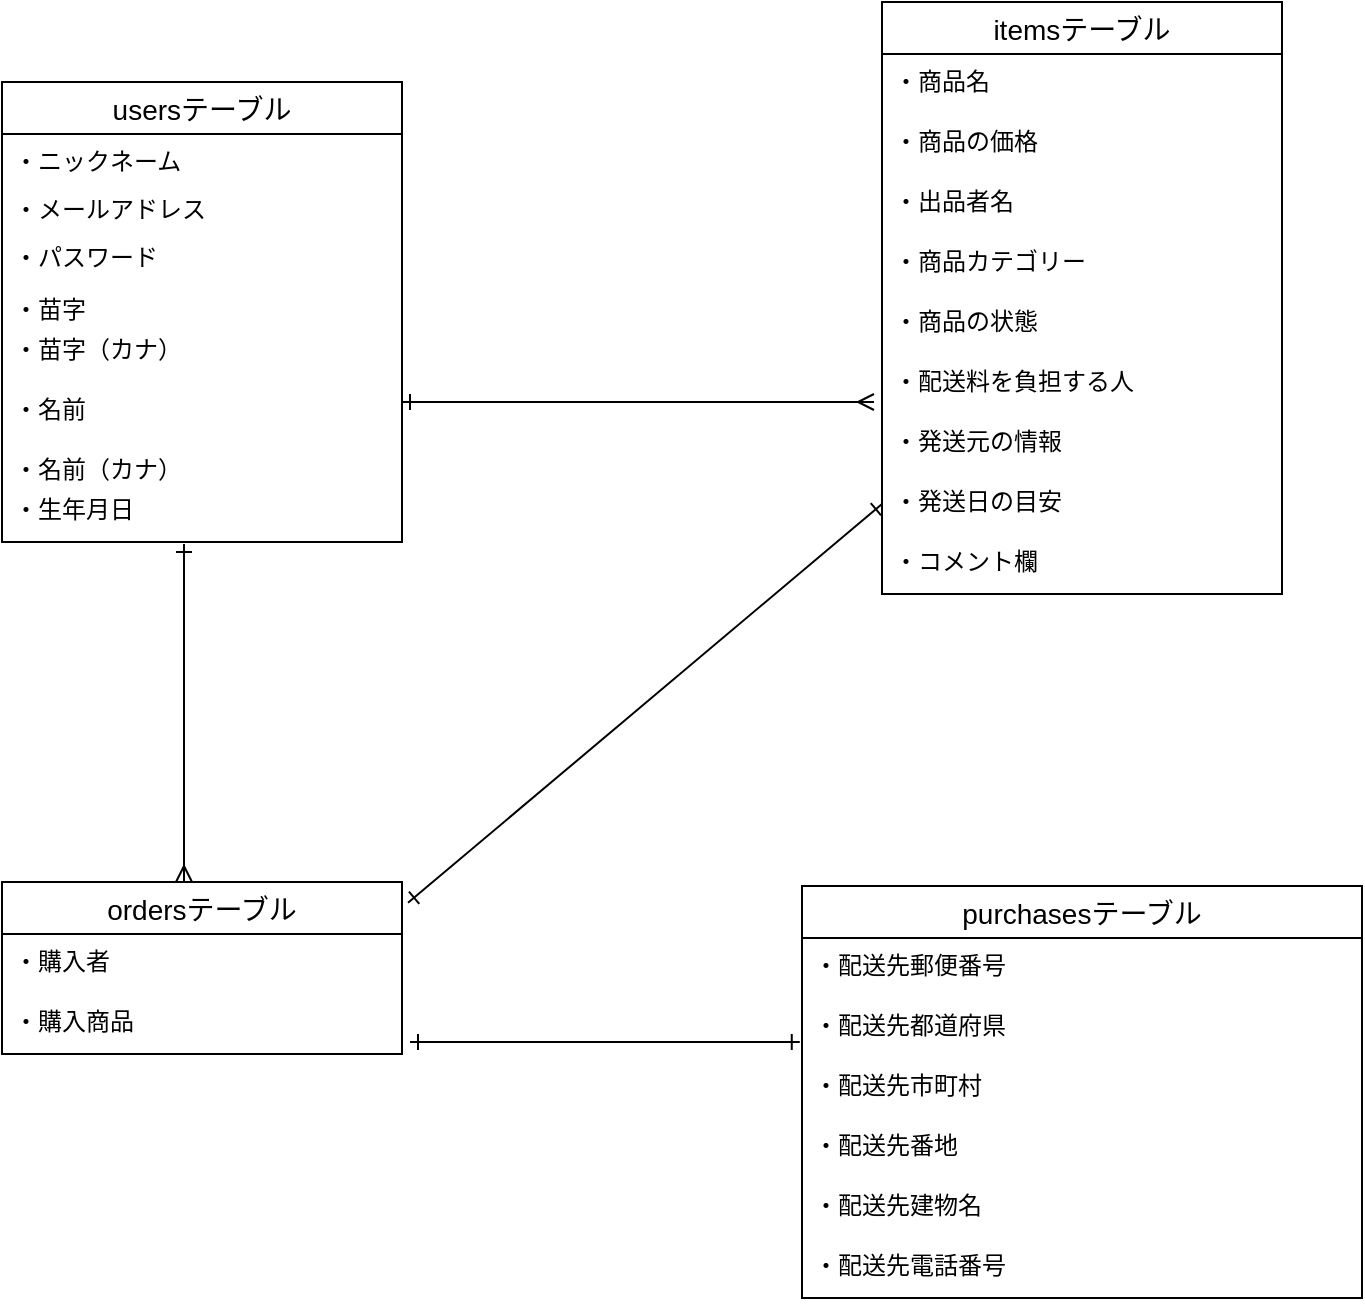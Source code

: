 <mxfile>
    <diagram id="o1sqbpjWpMMWu0M9VmNa" name="ページ1">
        <mxGraphModel dx="827" dy="726" grid="1" gridSize="10" guides="1" tooltips="1" connect="1" arrows="0" fold="1" page="1" pageScale="1" pageWidth="827" pageHeight="1169" math="0" shadow="0">
            <root>
                <mxCell id="0"/>
                <mxCell id="1" parent="0"/>
                <mxCell id="19" value="usersテーブル" style="swimlane;fontStyle=0;childLayout=stackLayout;horizontal=1;startSize=26;horizontalStack=0;resizeParent=1;resizeParentMax=0;resizeLast=0;collapsible=1;marginBottom=0;align=center;fontSize=14;" parent="1" vertex="1">
                    <mxGeometry x="40" y="80" width="200" height="230" as="geometry"/>
                </mxCell>
                <mxCell id="20" value="・ニックネーム&#10;" style="text;strokeColor=none;fillColor=none;spacingLeft=4;spacingRight=4;overflow=hidden;rotatable=0;points=[[0,0.5],[1,0.5]];portConstraint=eastwest;fontSize=12;" parent="19" vertex="1">
                    <mxGeometry y="26" width="200" height="24" as="geometry"/>
                </mxCell>
                <mxCell id="21" value="・メールアドレス&#10;" style="text;strokeColor=none;fillColor=none;spacingLeft=4;spacingRight=4;overflow=hidden;rotatable=0;points=[[0,0.5],[1,0.5]];portConstraint=eastwest;fontSize=12;" parent="19" vertex="1">
                    <mxGeometry y="50" width="200" height="24" as="geometry"/>
                </mxCell>
                <mxCell id="22" value="・パスワード" style="text;strokeColor=none;fillColor=none;spacingLeft=4;spacingRight=4;overflow=hidden;rotatable=0;points=[[0,0.5],[1,0.5]];portConstraint=eastwest;fontSize=12;" parent="19" vertex="1">
                    <mxGeometry y="74" width="200" height="26" as="geometry"/>
                </mxCell>
                <mxCell id="24" value="・苗字" style="text;strokeColor=none;fillColor=none;spacingLeft=4;spacingRight=4;overflow=hidden;rotatable=0;points=[[0,0.5],[1,0.5]];portConstraint=eastwest;fontSize=12;" parent="19" vertex="1">
                    <mxGeometry y="100" width="200" height="20" as="geometry"/>
                </mxCell>
                <mxCell id="25" value="・苗字（カナ）" style="text;strokeColor=none;fillColor=none;spacingLeft=4;spacingRight=4;overflow=hidden;rotatable=0;points=[[0,0.5],[1,0.5]];portConstraint=eastwest;fontSize=12;" parent="19" vertex="1">
                    <mxGeometry y="120" width="200" height="30" as="geometry"/>
                </mxCell>
                <mxCell id="51" value="・名前&#10;" style="text;strokeColor=none;fillColor=none;spacingLeft=4;spacingRight=4;overflow=hidden;rotatable=0;points=[[0,0.5],[1,0.5]];portConstraint=eastwest;fontSize=12;" parent="19" vertex="1">
                    <mxGeometry y="150" width="200" height="30" as="geometry"/>
                </mxCell>
                <mxCell id="77" value="・名前（カナ）" style="text;strokeColor=none;fillColor=none;spacingLeft=4;spacingRight=4;overflow=hidden;rotatable=0;points=[[0,0.5],[1,0.5]];portConstraint=eastwest;fontSize=12;" parent="19" vertex="1">
                    <mxGeometry y="180" width="200" height="20" as="geometry"/>
                </mxCell>
                <mxCell id="78" value="・生年月日&#10;" style="text;strokeColor=none;fillColor=none;spacingLeft=4;spacingRight=4;overflow=hidden;rotatable=0;points=[[0,0.5],[1,0.5]];portConstraint=eastwest;fontSize=12;" parent="19" vertex="1">
                    <mxGeometry y="200" width="200" height="30" as="geometry"/>
                </mxCell>
                <mxCell id="26" value="itemsテーブル" style="swimlane;fontStyle=0;childLayout=stackLayout;horizontal=1;startSize=26;horizontalStack=0;resizeParent=1;resizeParentMax=0;resizeLast=0;collapsible=1;marginBottom=0;align=center;fontSize=14;" parent="1" vertex="1">
                    <mxGeometry x="480" y="40" width="200" height="296" as="geometry"/>
                </mxCell>
                <mxCell id="27" value="・商品名&#10;" style="text;strokeColor=none;fillColor=none;spacingLeft=4;spacingRight=4;overflow=hidden;rotatable=0;points=[[0,0.5],[1,0.5]];portConstraint=eastwest;fontSize=12;" parent="26" vertex="1">
                    <mxGeometry y="26" width="200" height="30" as="geometry"/>
                </mxCell>
                <mxCell id="29" value="・商品の価格&#10;" style="text;strokeColor=none;fillColor=none;spacingLeft=4;spacingRight=4;overflow=hidden;rotatable=0;points=[[0,0.5],[1,0.5]];portConstraint=eastwest;fontSize=12;" parent="26" vertex="1">
                    <mxGeometry y="56" width="200" height="30" as="geometry"/>
                </mxCell>
                <mxCell id="37" value="・出品者名&#10;" style="text;strokeColor=none;fillColor=none;spacingLeft=4;spacingRight=4;overflow=hidden;rotatable=0;points=[[0,0.5],[1,0.5]];portConstraint=eastwest;fontSize=12;" parent="26" vertex="1">
                    <mxGeometry y="86" width="200" height="30" as="geometry"/>
                </mxCell>
                <mxCell id="38" value="・商品カテゴリー" style="text;strokeColor=none;fillColor=none;spacingLeft=4;spacingRight=4;overflow=hidden;rotatable=0;points=[[0,0.5],[1,0.5]];portConstraint=eastwest;fontSize=12;" parent="26" vertex="1">
                    <mxGeometry y="116" width="200" height="30" as="geometry"/>
                </mxCell>
                <mxCell id="39" value="・商品の状態" style="text;strokeColor=none;fillColor=none;spacingLeft=4;spacingRight=4;overflow=hidden;rotatable=0;points=[[0,0.5],[1,0.5]];portConstraint=eastwest;fontSize=12;" parent="26" vertex="1">
                    <mxGeometry y="146" width="200" height="30" as="geometry"/>
                </mxCell>
                <mxCell id="61" value="・配送料を負担する人" style="text;strokeColor=none;fillColor=none;spacingLeft=4;spacingRight=4;overflow=hidden;rotatable=0;points=[[0,0.5],[1,0.5]];portConstraint=eastwest;fontSize=12;" parent="26" vertex="1">
                    <mxGeometry y="176" width="200" height="30" as="geometry"/>
                </mxCell>
                <mxCell id="63" value="・発送元の情報" style="text;strokeColor=none;fillColor=none;spacingLeft=4;spacingRight=4;overflow=hidden;rotatable=0;points=[[0,0.5],[1,0.5]];portConstraint=eastwest;fontSize=12;" parent="26" vertex="1">
                    <mxGeometry y="206" width="200" height="30" as="geometry"/>
                </mxCell>
                <mxCell id="64" value="・発送日の目安" style="text;strokeColor=none;fillColor=none;spacingLeft=4;spacingRight=4;overflow=hidden;rotatable=0;points=[[0,0.5],[1,0.5]];portConstraint=eastwest;fontSize=12;" parent="26" vertex="1">
                    <mxGeometry y="236" width="200" height="30" as="geometry"/>
                </mxCell>
                <mxCell id="65" value="・コメント欄" style="text;strokeColor=none;fillColor=none;spacingLeft=4;spacingRight=4;overflow=hidden;rotatable=0;points=[[0,0.5],[1,0.5]];portConstraint=eastwest;fontSize=12;" parent="26" vertex="1">
                    <mxGeometry y="266" width="200" height="30" as="geometry"/>
                </mxCell>
                <mxCell id="30" value="purchasesテーブル" style="swimlane;fontStyle=0;childLayout=stackLayout;horizontal=1;startSize=26;horizontalStack=0;resizeParent=1;resizeParentMax=0;resizeLast=0;collapsible=1;marginBottom=0;align=center;fontSize=14;" parent="1" vertex="1">
                    <mxGeometry x="440" y="482" width="280" height="206" as="geometry"/>
                </mxCell>
                <mxCell id="35" value="・配送先郵便番号&#10;&#10;&#10;" style="text;strokeColor=none;fillColor=none;spacingLeft=4;spacingRight=4;overflow=hidden;rotatable=0;points=[[0,0.5],[1,0.5]];portConstraint=eastwest;fontSize=12;" parent="30" vertex="1">
                    <mxGeometry y="26" width="280" height="30" as="geometry"/>
                </mxCell>
                <mxCell id="36" value="・配送先都道府県&#10;" style="text;strokeColor=none;fillColor=none;spacingLeft=4;spacingRight=4;overflow=hidden;rotatable=0;points=[[0,0.5],[1,0.5]];portConstraint=eastwest;fontSize=12;" parent="30" vertex="1">
                    <mxGeometry y="56" width="280" height="30" as="geometry"/>
                </mxCell>
                <mxCell id="52" value="・配送先市町村" style="text;strokeColor=none;fillColor=none;spacingLeft=4;spacingRight=4;overflow=hidden;rotatable=0;points=[[0,0.5],[1,0.5]];portConstraint=eastwest;fontSize=12;" parent="30" vertex="1">
                    <mxGeometry y="86" width="280" height="30" as="geometry"/>
                </mxCell>
                <mxCell id="53" value="・配送先番地&#10;" style="text;strokeColor=none;fillColor=none;spacingLeft=4;spacingRight=4;overflow=hidden;rotatable=0;points=[[0,0.5],[1,0.5]];portConstraint=eastwest;fontSize=12;" parent="30" vertex="1">
                    <mxGeometry y="116" width="280" height="30" as="geometry"/>
                </mxCell>
                <mxCell id="54" value="・配送先建物名&#10;" style="text;strokeColor=none;fillColor=none;spacingLeft=4;spacingRight=4;overflow=hidden;rotatable=0;points=[[0,0.5],[1,0.5]];portConstraint=eastwest;fontSize=12;" parent="30" vertex="1">
                    <mxGeometry y="146" width="280" height="30" as="geometry"/>
                </mxCell>
                <mxCell id="55" value="・配送先電話番号&#10;" style="text;strokeColor=none;fillColor=none;spacingLeft=4;spacingRight=4;overflow=hidden;rotatable=0;points=[[0,0.5],[1,0.5]];portConstraint=eastwest;fontSize=12;" parent="30" vertex="1">
                    <mxGeometry y="176" width="280" height="30" as="geometry"/>
                </mxCell>
                <mxCell id="79" value="ordersテーブル" style="swimlane;fontStyle=0;childLayout=stackLayout;horizontal=1;startSize=26;horizontalStack=0;resizeParent=1;resizeParentMax=0;resizeLast=0;collapsible=1;marginBottom=0;align=center;fontSize=14;" parent="1" vertex="1">
                    <mxGeometry x="40" y="480" width="200" height="86" as="geometry"/>
                </mxCell>
                <mxCell id="81" value="・購入者&#10;" style="text;strokeColor=none;fillColor=none;spacingLeft=4;spacingRight=4;overflow=hidden;rotatable=0;points=[[0,0.5],[1,0.5]];portConstraint=eastwest;fontSize=12;" parent="79" vertex="1">
                    <mxGeometry y="26" width="200" height="30" as="geometry"/>
                </mxCell>
                <mxCell id="83" value="・購入商品" style="text;strokeColor=none;fillColor=none;spacingLeft=4;spacingRight=4;overflow=hidden;rotatable=0;points=[[0,0.5],[1,0.5]];portConstraint=eastwest;fontSize=12;" parent="79" vertex="1">
                    <mxGeometry y="56" width="200" height="30" as="geometry"/>
                </mxCell>
                <mxCell id="85" value="" style="fontSize=12;html=1;endArrow=ERmany;startArrow=ERone;entryX=-0.02;entryY=0.8;entryDx=0;entryDy=0;entryPerimeter=0;startFill=0;endFill=0;" parent="1" target="61" edge="1">
                    <mxGeometry width="100" height="100" relative="1" as="geometry">
                        <mxPoint x="240" y="240" as="sourcePoint"/>
                        <mxPoint x="400" y="190" as="targetPoint"/>
                    </mxGeometry>
                </mxCell>
                <mxCell id="88" value="" style="fontSize=12;html=1;endArrow=ERone;endFill=1;exitX=0.455;exitY=0;exitDx=0;exitDy=0;exitPerimeter=0;startArrow=ERmany;startFill=0;" parent="1" source="79" edge="1">
                    <mxGeometry width="100" height="100" relative="1" as="geometry">
                        <mxPoint x="100" y="470" as="sourcePoint"/>
                        <mxPoint x="131" y="311" as="targetPoint"/>
                    </mxGeometry>
                </mxCell>
                <mxCell id="89" value="" style="fontSize=12;html=1;endArrow=ERone;endFill=1;entryX=-0.004;entryY=0.733;entryDx=0;entryDy=0;entryPerimeter=0;exitX=1.02;exitY=0.8;exitDx=0;exitDy=0;exitPerimeter=0;startArrow=ERone;startFill=0;" parent="1" target="36" edge="1">
                    <mxGeometry width="100" height="100" relative="1" as="geometry">
                        <mxPoint x="244" y="560" as="sourcePoint"/>
                        <mxPoint x="360" y="460" as="targetPoint"/>
                    </mxGeometry>
                </mxCell>
                <mxCell id="90" value="" style="fontSize=12;html=1;endArrow=ERone;endFill=1;startArrow=ERone;startFill=0;entryX=0;entryY=0.5;entryDx=0;entryDy=0;exitX=1.015;exitY=0.121;exitDx=0;exitDy=0;exitPerimeter=0;" parent="1" source="79" target="64" edge="1">
                    <mxGeometry width="100" height="100" relative="1" as="geometry">
                        <mxPoint x="300" y="440" as="sourcePoint"/>
                        <mxPoint x="400" y="340" as="targetPoint"/>
                    </mxGeometry>
                </mxCell>
            </root>
        </mxGraphModel>
    </diagram>
</mxfile>